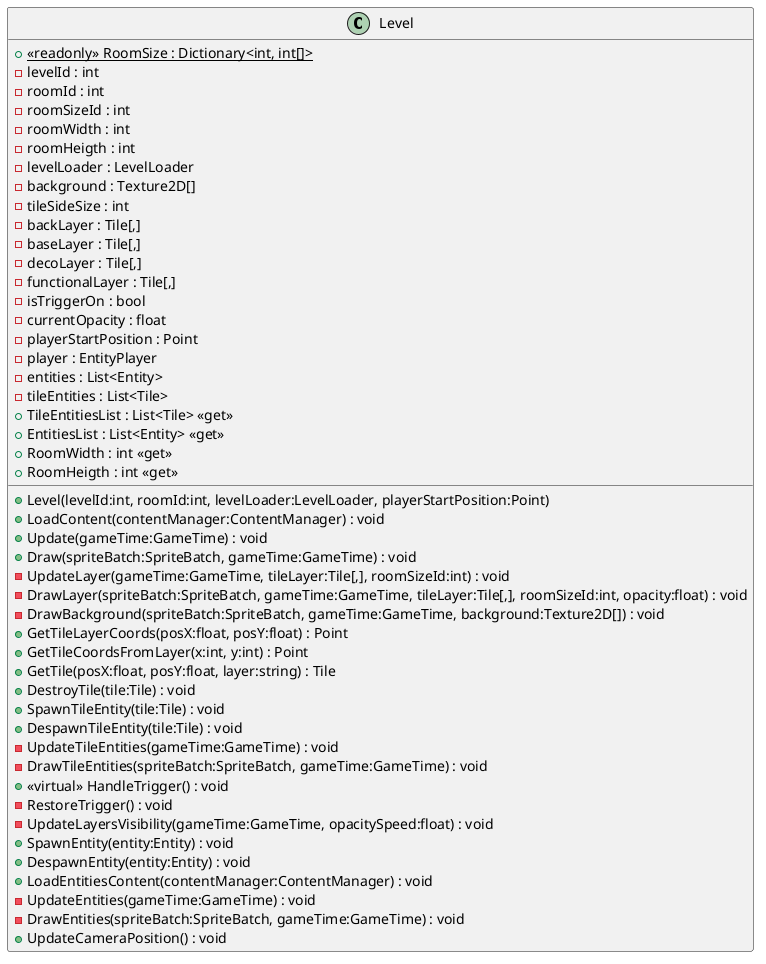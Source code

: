 @startuml
class Level {
    + {static} <<readonly>> RoomSize : Dictionary<int, int[]>
    - levelId : int
    - roomId : int
    - roomSizeId : int
    - roomWidth : int
    - roomHeigth : int
    - levelLoader : LevelLoader
    - background : Texture2D[]
    - tileSideSize : int
    - backLayer : Tile[,]
    - baseLayer : Tile[,]
    - decoLayer : Tile[,]
    - functionalLayer : Tile[,]
    - isTriggerOn : bool
    - currentOpacity : float
    - playerStartPosition : Point
    - player : EntityPlayer
    - entities : List<Entity>
    - tileEntities : List<Tile>
    + Level(levelId:int, roomId:int, levelLoader:LevelLoader, playerStartPosition:Point)
    + LoadContent(contentManager:ContentManager) : void
    + Update(gameTime:GameTime) : void
    + Draw(spriteBatch:SpriteBatch, gameTime:GameTime) : void
    - UpdateLayer(gameTime:GameTime, tileLayer:Tile[,], roomSizeId:int) : void
    - DrawLayer(spriteBatch:SpriteBatch, gameTime:GameTime, tileLayer:Tile[,], roomSizeId:int, opacity:float) : void
    - DrawBackground(spriteBatch:SpriteBatch, gameTime:GameTime, background:Texture2D[]) : void
    + GetTileLayerCoords(posX:float, posY:float) : Point
    + GetTileCoordsFromLayer(x:int, y:int) : Point
    + GetTile(posX:float, posY:float, layer:string) : Tile
    + DestroyTile(tile:Tile) : void
    + SpawnTileEntity(tile:Tile) : void
    + DespawnTileEntity(tile:Tile) : void
    - UpdateTileEntities(gameTime:GameTime) : void
    - DrawTileEntities(spriteBatch:SpriteBatch, gameTime:GameTime) : void
    + TileEntitiesList : List<Tile> <<get>>
    + <<virtual>> HandleTrigger() : void
    - RestoreTrigger() : void
    - UpdateLayersVisibility(gameTime:GameTime, opacitySpeed:float) : void
    + SpawnEntity(entity:Entity) : void
    + DespawnEntity(entity:Entity) : void
    + LoadEntitiesContent(contentManager:ContentManager) : void
    - UpdateEntities(gameTime:GameTime) : void
    - DrawEntities(spriteBatch:SpriteBatch, gameTime:GameTime) : void
    + EntitiesList : List<Entity> <<get>>
    + UpdateCameraPosition() : void
    + RoomWidth : int <<get>>
    + RoomHeigth : int <<get>>
}
@enduml
